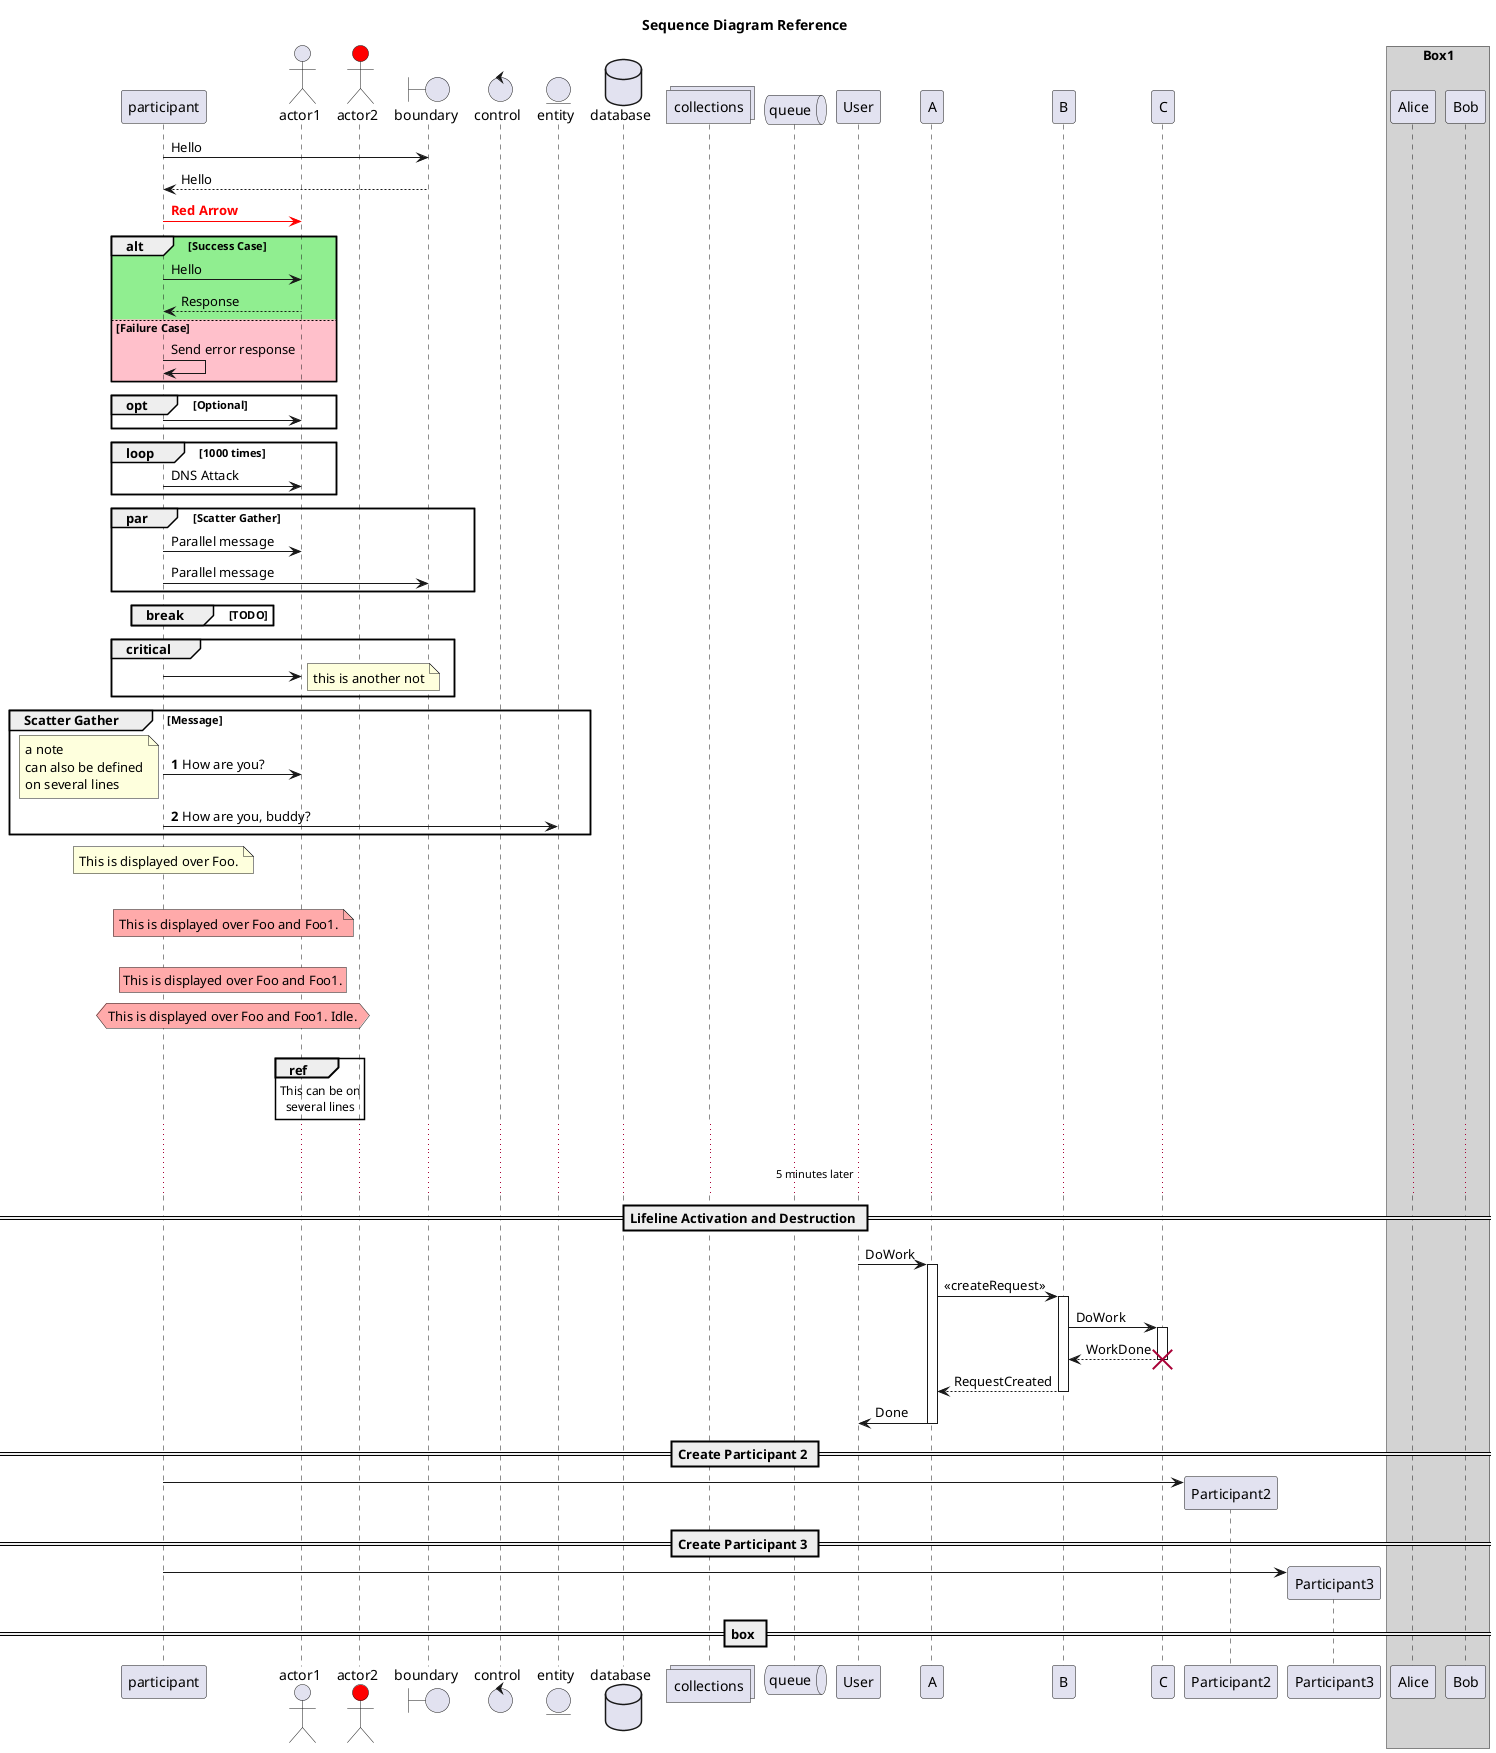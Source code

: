 @startuml

title **Sequence Diagram Reference**

participant participant as Foo
actor actor1 as Foo1
actor actor2 #red
boundary boundary as Foo2
control control as Foo3
entity entity as Foo4
database database as Foo5
collections collections as Foo6
queue queue as Foo7

Foo -> Foo2 : Hello
Foo <-- Foo2 : Hello
Foo -[#red]> Foo1 : <color:red>**Red Arrow**</color>

'Alternative
alt #lightgreen Success Case
	Foo -> Foo1 : Hello
	Foo <-- Foo1 : Response
else #pink Failure Case
	Foo -> Foo: Send error response 
end

'Optional
opt Optional
	Foo -> Foo1
end

'Loop
loop 1000 times
	Foo -> Foo1 : DNS Attack
end

par Scatter Gather
	Foo -> Foo1 : Parallel message
	Foo -> Foo2 : Parallel message
end

break TODO
	
end

critical
	Foo -> Foo1
	note right: this is another not
end

group Scatter Gather [Message]
	autonumber 1
	Foo -> Foo1 : How are you?
	note left
		a note
		can also be defined
		on several lines
	end note
	Foo -> Foo4 : How are you, buddy?
	autonumber stop
end

note over Foo: This is displayed over Foo.
|||
note over Foo, Foo1 #FFAAAA: This is displayed over Foo and Foo1.
||20||
rnote over Foo, Foo1 #FFAAAA: This is displayed over Foo and Foo1.
hnote over Foo, Foo1 #FFAAAA: This is displayed over Foo and Foo1. Idle.
|||
ref over Foo1
	This can be on
	several lines
end ref

'Delay
...
...5 minutes later...

== Lifeline Activation and Destruction ==

participant User
User -> A: DoWork
activate A
A -> B: << createRequest >>
activate B
B -> C: DoWork
activate C
C --> B: WorkDone
destroy C
B --> A: RequestCreated
deactivate B
A -> User: Done
deactivate A

== Create Participant 2 ==
create Participant2
Foo -> Participant2

== Create Participant 3 ==
Foo -> Participant3 **

== box ==
box "Box1" #lightgray
	participant Alice
	participant Bob
end box


@enduml